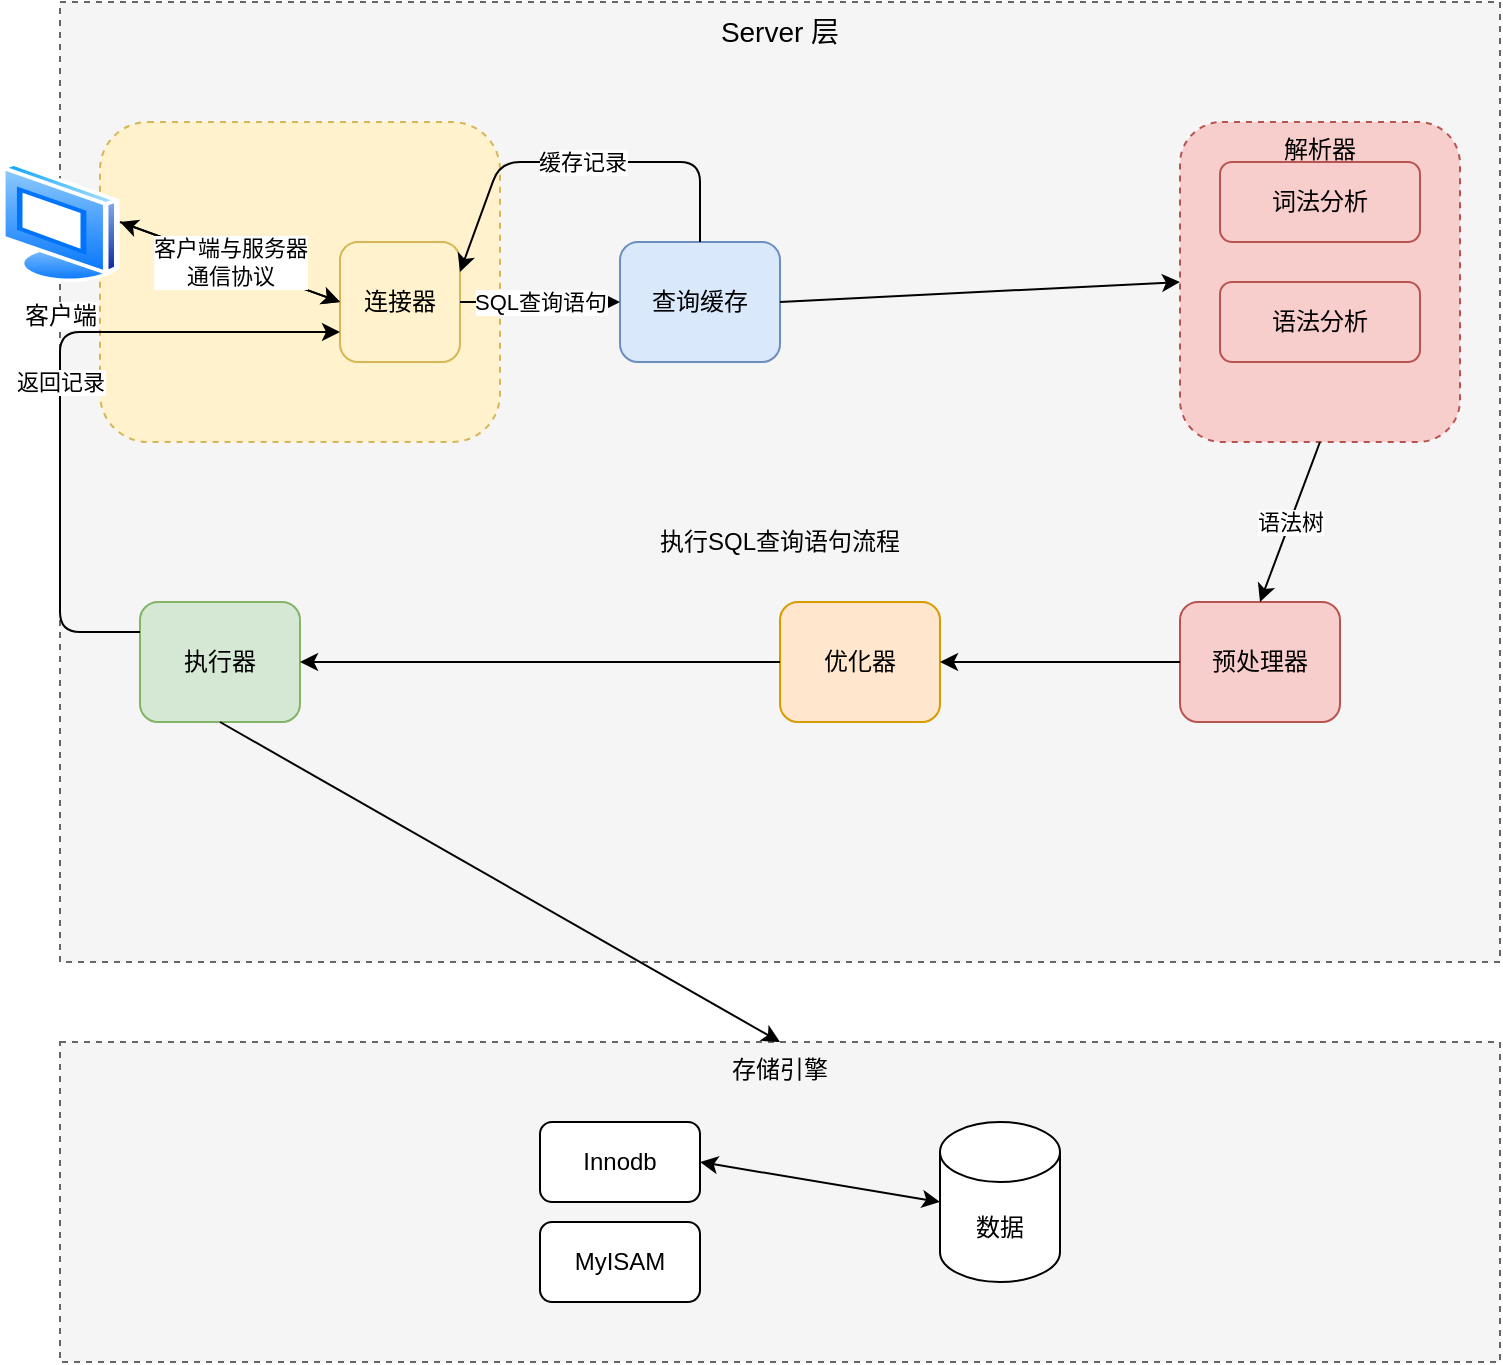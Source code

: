 <mxfile>
    <diagram id="sql-execution-flow" name="MySQL SQL执行流程">
        <mxGraphModel dx="594" dy="710" grid="1" gridSize="10" guides="1" tooltips="1" connect="1" arrows="1" fold="1" page="1" pageScale="1" pageWidth="827" pageHeight="1169" math="0" shadow="0">
            <root>
                <mxCell id="0"/>
                <mxCell id="1" parent="0"/>
                <mxCell id="server_layer" value="Server 层" style="rounded=0;whiteSpace=wrap;html=1;fillColor=#f5f5f5;strokeColor=#666666;dashed=1;verticalAlign=top;fontSize=14;" parent="1" vertex="1">
                    <mxGeometry x="40" y="20" width="720" height="480" as="geometry"/>
                </mxCell>
                <mxCell id="client_group" value="" style="rounded=1;whiteSpace=wrap;html=1;fillColor=#fff2cc;strokeColor=#d6b656;dashed=1;" parent="1" vertex="1">
                    <mxGeometry x="60" y="80" width="200" height="160" as="geometry"/>
                </mxCell>
                <mxCell id="client" value="客户端" style="shape=image;html=1;verticalAlign=top;verticalLabelPosition=bottom;labelBackgroundColor=default;imageAspect=0;aspect=fixed;image=img/lib/active_directory/vista_terminal.svg;perimeter=ellipsePerimeter;shadow=0;dashed=0;spacingTop=3;" parent="1" vertex="1">
                    <mxGeometry x="10" y="100" width="60" height="60" as="geometry"/>
                </mxCell>
                <mxCell id="connector" value="连接器" style="rounded=1;whiteSpace=wrap;html=1;fillColor=#fff2cc;strokeColor=#d6b656;" parent="1" vertex="1">
                    <mxGeometry x="180" y="140" width="60" height="60" as="geometry"/>
                </mxCell>
                <mxCell id="query_cache" value="查询缓存" style="rounded=1;whiteSpace=wrap;html=1;fillColor=#dae8fc;strokeColor=#6c8ebf;" parent="1" vertex="1">
                    <mxGeometry x="320" y="140" width="80" height="60" as="geometry"/>
                </mxCell>
                <mxCell id="parser_group" value="解析器" style="rounded=1;whiteSpace=wrap;html=1;fillColor=#f8cecc;strokeColor=#b85450;dashed=1;verticalAlign=top;" parent="1" vertex="1">
                    <mxGeometry x="600" y="80" width="140" height="160" as="geometry"/>
                </mxCell>
                <mxCell id="word_parser" value="词法分析" style="rounded=1;whiteSpace=wrap;html=1;fillColor=#f8cecc;strokeColor=#b85450;" parent="1" vertex="1">
                    <mxGeometry x="620" y="100" width="100" height="40" as="geometry"/>
                </mxCell>
                <mxCell id="syntax_parser" value="语法分析" style="rounded=1;whiteSpace=wrap;html=1;fillColor=#f8cecc;strokeColor=#b85450;" parent="1" vertex="1">
                    <mxGeometry x="620" y="160" width="100" height="40" as="geometry"/>
                </mxCell>
                <mxCell id="execution_flow" value="执行SQL查询语句流程" style="text;html=1;strokeColor=none;fillColor=none;align=center;verticalAlign=middle;whiteSpace=wrap;rounded=0;" parent="1" vertex="1">
                    <mxGeometry x="320" y="280" width="160" height="20" as="geometry"/>
                </mxCell>
                <mxCell id="executor" value="执行器" style="rounded=1;whiteSpace=wrap;html=1;fillColor=#d5e8d4;strokeColor=#82b366;" parent="1" vertex="1">
                    <mxGeometry x="80" y="320" width="80" height="60" as="geometry"/>
                </mxCell>
                <mxCell id="optimizer" value="优化器" style="rounded=1;whiteSpace=wrap;html=1;fillColor=#ffe6cc;strokeColor=#d79b00;" parent="1" vertex="1">
                    <mxGeometry x="400" y="320" width="80" height="60" as="geometry"/>
                </mxCell>
                <mxCell id="preprocessor" value="预处理器" style="rounded=1;whiteSpace=wrap;html=1;fillColor=#f8cecc;strokeColor=#b85450;" parent="1" vertex="1">
                    <mxGeometry x="600" y="320" width="80" height="60" as="geometry"/>
                </mxCell>
                <mxCell id="storage_layer" value="存储引擎" style="rounded=0;whiteSpace=wrap;html=1;fillColor=#f5f5f5;strokeColor=#666666;dashed=1;verticalAlign=top;" parent="1" vertex="1">
                    <mxGeometry x="40" y="540" width="720" height="160" as="geometry"/>
                </mxCell>
                <mxCell id="innodb" value="Innodb" style="rounded=1;whiteSpace=wrap;html=1;" parent="1" vertex="1">
                    <mxGeometry x="280" y="580" width="80" height="40" as="geometry"/>
                </mxCell>
                <mxCell id="myisam" value="MyISAM" style="rounded=1;whiteSpace=wrap;html=1;" parent="1" vertex="1">
                    <mxGeometry x="280" y="630" width="80" height="40" as="geometry"/>
                </mxCell>
                <mxCell id="database" value="数据" style="shape=cylinder3;whiteSpace=wrap;html=1;boundedLbl=1;backgroundOutline=1;size=15;" parent="1" vertex="1">
                    <mxGeometry x="480" y="580" width="60" height="80" as="geometry"/>
                </mxCell>
                <mxCell id="" value="" style="endArrow=classic;html=1;exitX=1;exitY=0.5;exitDx=0;exitDy=0;entryX=0;entryY=0.5;entryDx=0;entryDy=0;" parent="1" source="client" target="connector" edge="1">
                    <mxGeometry width="50" height="50" relative="1" as="geometry"/>
                </mxCell>
                <mxCell id="arrow1" value="客户端与服务器&#xa;通信协议" style="endArrow=classic;startArrow=classic;html=1;exitX=1;exitY=0.5;entryX=0;entryY=0.5;" parent="1" source="client" target="connector" edge="1">
                    <mxGeometry relative="1" as="geometry"/>
                </mxCell>
                <mxCell id="arrow2" value="SQL查询语句" style="endArrow=classic;html=1;exitX=1;exitY=0.5;entryX=0;entryY=0.5;" parent="1" source="connector" target="query_cache" edge="1">
                    <mxGeometry relative="1" as="geometry"/>
                </mxCell>
                <mxCell id="arrow3" value="" style="endArrow=classic;html=1;exitX=1;exitY=0.5;entryX=0;entryY=0.5;" parent="1" source="query_cache" target="parser_group" edge="1">
                    <mxGeometry relative="1" as="geometry"/>
                </mxCell>
                <mxCell id="arrow4" value="语法树" style="endArrow=classic;html=1;exitX=0.5;exitY=1;entryX=0.5;entryY=0;" parent="1" source="parser_group" target="preprocessor" edge="1">
                    <mxGeometry relative="1" as="geometry"/>
                </mxCell>
                <mxCell id="arrow5" value="" style="endArrow=classic;html=1;exitX=0;exitY=0.5;entryX=1;entryY=0.5;" parent="1" source="preprocessor" target="optimizer" edge="1">
                    <mxGeometry relative="1" as="geometry"/>
                </mxCell>
                <mxCell id="arrow6" value="" style="endArrow=classic;html=1;exitX=0;exitY=0.5;entryX=1;entryY=0.5;" parent="1" source="optimizer" target="executor" edge="1">
                    <mxGeometry relative="1" as="geometry"/>
                </mxCell>
                <mxCell id="arrow7" value="" style="endArrow=classic;html=1;exitX=0.5;exitY=1;entryX=0.5;entryY=0;" parent="1" source="executor" target="storage_layer" edge="1">
                    <mxGeometry relative="1" as="geometry"/>
                </mxCell>
                <mxCell id="arrow8" value="" style="endArrow=classic;startArrow=classic;html=1;exitX=1;exitY=0.5;entryX=0;entryY=0.5;" parent="1" source="innodb" target="database" edge="1">
                    <mxGeometry relative="1" as="geometry"/>
                </mxCell>
                <mxCell id="arrow9" value="返回记录" style="endArrow=classic;html=1;exitX=0;exitY=0.25;entryX=0;entryY=0.75;" parent="1" source="executor" target="connector" edge="1">
                    <mxGeometry relative="1" as="geometry">
                        <Array as="points">
                            <mxPoint x="40" y="335"/>
                            <mxPoint x="40" y="185"/>
                        </Array>
                    </mxGeometry>
                </mxCell>
                <mxCell id="arrow10" value="缓存记录" style="endArrow=classic;html=1;exitX=0.5;exitY=0;entryX=1;entryY=0.25;" parent="1" source="query_cache" target="connector" edge="1">
                    <mxGeometry relative="1" as="geometry">
                        <Array as="points">
                            <mxPoint x="360" y="100"/>
                            <mxPoint x="260" y="100"/>
                        </Array>
                    </mxGeometry>
                </mxCell>
            </root>
        </mxGraphModel>
    </diagram>
</mxfile>